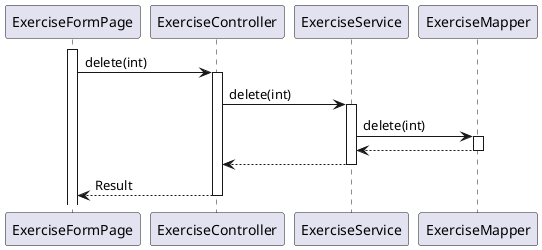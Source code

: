 @startuml
activate ExerciseFormPage
ExerciseFormPage -> ExerciseController: delete(int)
activate ExerciseController

ExerciseController -> ExerciseService: delete(int)
activate ExerciseService

ExerciseService -> ExerciseMapper: delete(int)
activate ExerciseMapper

ExerciseMapper --> ExerciseService:
deactivate ExerciseMapper

ExerciseService --> ExerciseController:
deactivate ExerciseService

ExerciseController --> ExerciseFormPage: Result
deactivate ExerciseController
@enduml